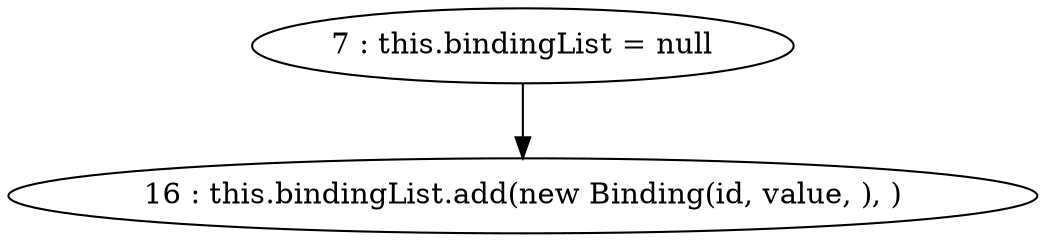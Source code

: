 digraph G {
"7 : this.bindingList = null"
"7 : this.bindingList = null" -> "16 : this.bindingList.add(new Binding(id, value, ), )"
"16 : this.bindingList.add(new Binding(id, value, ), )"
}